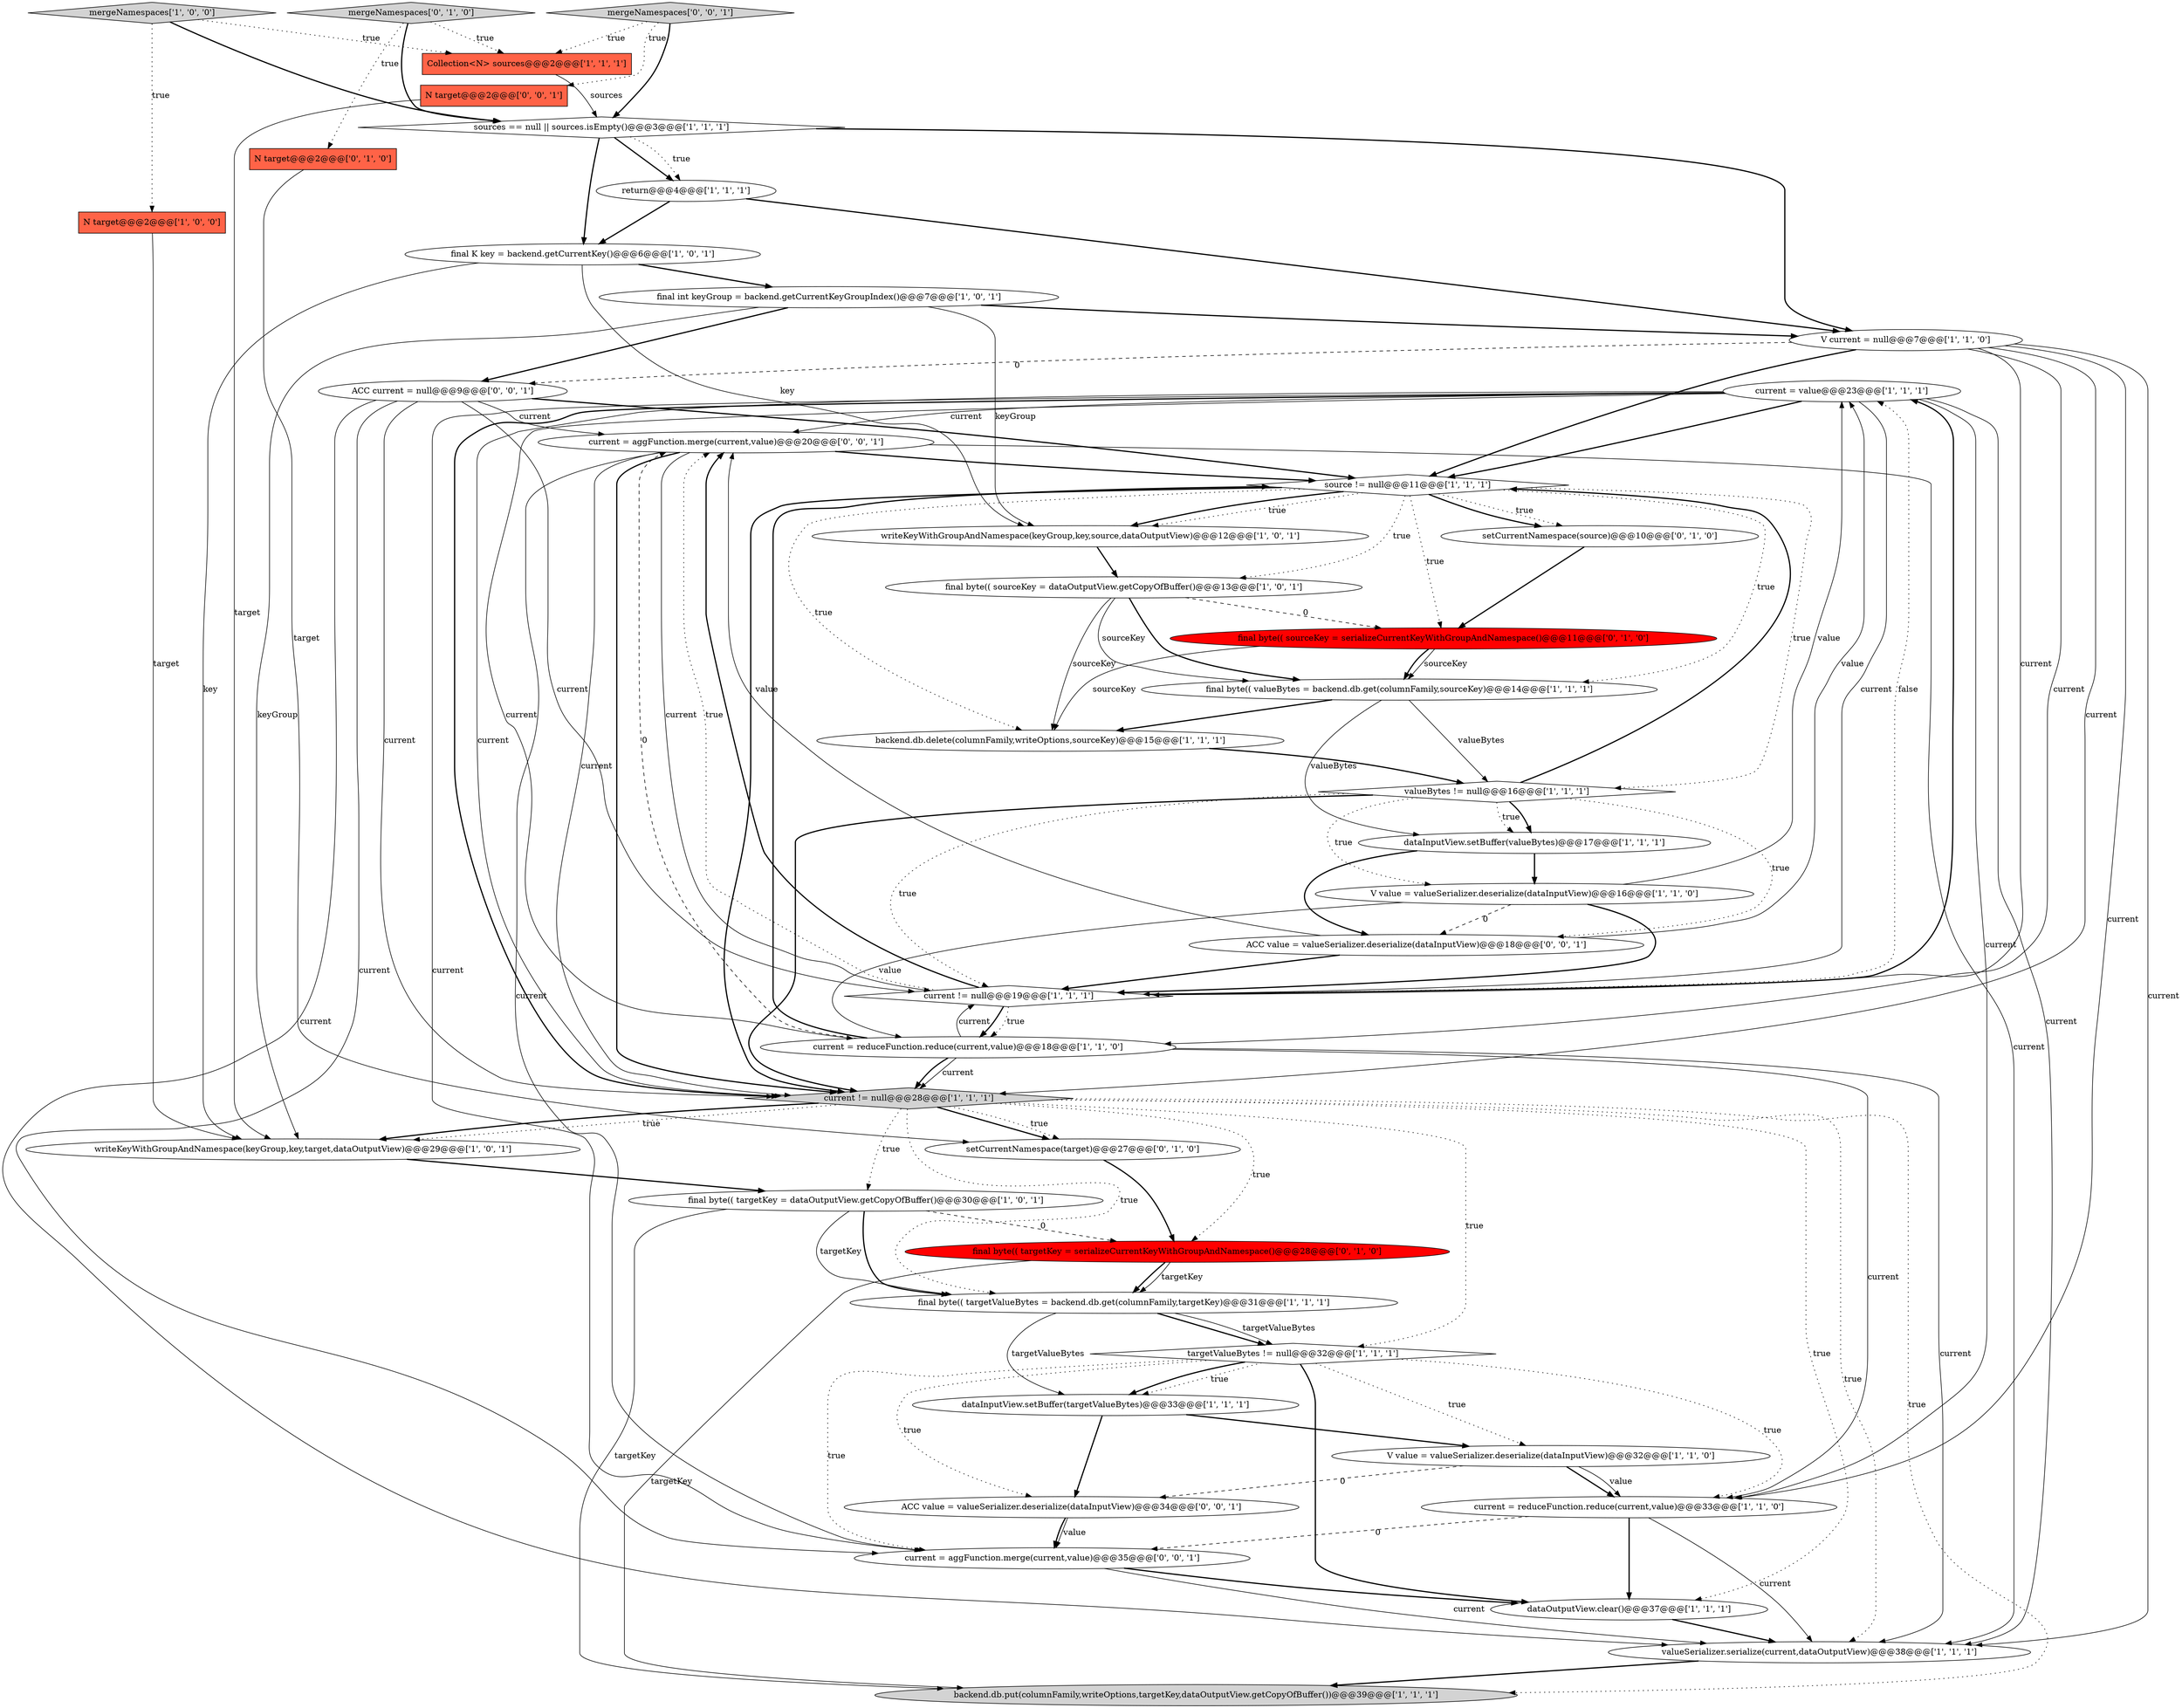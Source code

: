 digraph {
17 [style = filled, label = "current = value@@@23@@@['1', '1', '1']", fillcolor = white, shape = ellipse image = "AAA0AAABBB1BBB"];
35 [style = filled, label = "setCurrentNamespace(source)@@@10@@@['0', '1', '0']", fillcolor = white, shape = ellipse image = "AAA0AAABBB2BBB"];
37 [style = filled, label = "current = aggFunction.merge(current,value)@@@35@@@['0', '0', '1']", fillcolor = white, shape = ellipse image = "AAA0AAABBB3BBB"];
28 [style = filled, label = "backend.db.delete(columnFamily,writeOptions,sourceKey)@@@15@@@['1', '1', '1']", fillcolor = white, shape = ellipse image = "AAA0AAABBB1BBB"];
27 [style = filled, label = "final K key = backend.getCurrentKey()@@@6@@@['1', '0', '1']", fillcolor = white, shape = ellipse image = "AAA0AAABBB1BBB"];
0 [style = filled, label = "valueSerializer.serialize(current,dataOutputView)@@@38@@@['1', '1', '1']", fillcolor = white, shape = ellipse image = "AAA0AAABBB1BBB"];
25 [style = filled, label = "sources == null || sources.isEmpty()@@@3@@@['1', '1', '1']", fillcolor = white, shape = diamond image = "AAA0AAABBB1BBB"];
15 [style = filled, label = "valueBytes != null@@@16@@@['1', '1', '1']", fillcolor = white, shape = diamond image = "AAA0AAABBB1BBB"];
18 [style = filled, label = "writeKeyWithGroupAndNamespace(keyGroup,key,target,dataOutputView)@@@29@@@['1', '0', '1']", fillcolor = white, shape = ellipse image = "AAA0AAABBB1BBB"];
3 [style = filled, label = "dataInputView.setBuffer(valueBytes)@@@17@@@['1', '1', '1']", fillcolor = white, shape = ellipse image = "AAA0AAABBB1BBB"];
8 [style = filled, label = "backend.db.put(columnFamily,writeOptions,targetKey,dataOutputView.getCopyOfBuffer())@@@39@@@['1', '1', '1']", fillcolor = lightgray, shape = ellipse image = "AAA0AAABBB1BBB"];
34 [style = filled, label = "final byte(( targetKey = serializeCurrentKeyWithGroupAndNamespace()@@@28@@@['0', '1', '0']", fillcolor = red, shape = ellipse image = "AAA1AAABBB2BBB"];
31 [style = filled, label = "final byte(( sourceKey = serializeCurrentKeyWithGroupAndNamespace()@@@11@@@['0', '1', '0']", fillcolor = red, shape = ellipse image = "AAA1AAABBB2BBB"];
12 [style = filled, label = "dataInputView.setBuffer(targetValueBytes)@@@33@@@['1', '1', '1']", fillcolor = white, shape = ellipse image = "AAA0AAABBB1BBB"];
33 [style = filled, label = "setCurrentNamespace(target)@@@27@@@['0', '1', '0']", fillcolor = white, shape = ellipse image = "AAA0AAABBB2BBB"];
11 [style = filled, label = "final int keyGroup = backend.getCurrentKeyGroupIndex()@@@7@@@['1', '0', '1']", fillcolor = white, shape = ellipse image = "AAA0AAABBB1BBB"];
36 [style = filled, label = "N target@@@2@@@['0', '0', '1']", fillcolor = tomato, shape = box image = "AAA0AAABBB3BBB"];
6 [style = filled, label = "dataOutputView.clear()@@@37@@@['1', '1', '1']", fillcolor = white, shape = ellipse image = "AAA0AAABBB1BBB"];
21 [style = filled, label = "final byte(( targetKey = dataOutputView.getCopyOfBuffer()@@@30@@@['1', '0', '1']", fillcolor = white, shape = ellipse image = "AAA0AAABBB1BBB"];
26 [style = filled, label = "Collection<N> sources@@@2@@@['1', '1', '1']", fillcolor = tomato, shape = box image = "AAA0AAABBB1BBB"];
42 [style = filled, label = "current = aggFunction.merge(current,value)@@@20@@@['0', '0', '1']", fillcolor = white, shape = ellipse image = "AAA0AAABBB3BBB"];
40 [style = filled, label = "ACC value = valueSerializer.deserialize(dataInputView)@@@34@@@['0', '0', '1']", fillcolor = white, shape = ellipse image = "AAA0AAABBB3BBB"];
14 [style = filled, label = "V value = valueSerializer.deserialize(dataInputView)@@@32@@@['1', '1', '0']", fillcolor = white, shape = ellipse image = "AAA0AAABBB1BBB"];
20 [style = filled, label = "N target@@@2@@@['1', '0', '0']", fillcolor = tomato, shape = box image = "AAA0AAABBB1BBB"];
9 [style = filled, label = "source != null@@@11@@@['1', '1', '1']", fillcolor = white, shape = diamond image = "AAA0AAABBB1BBB"];
41 [style = filled, label = "ACC value = valueSerializer.deserialize(dataInputView)@@@18@@@['0', '0', '1']", fillcolor = white, shape = ellipse image = "AAA0AAABBB3BBB"];
39 [style = filled, label = "mergeNamespaces['0', '0', '1']", fillcolor = lightgray, shape = diamond image = "AAA0AAABBB3BBB"];
23 [style = filled, label = "final byte(( targetValueBytes = backend.db.get(columnFamily,targetKey)@@@31@@@['1', '1', '1']", fillcolor = white, shape = ellipse image = "AAA0AAABBB1BBB"];
30 [style = filled, label = "N target@@@2@@@['0', '1', '0']", fillcolor = tomato, shape = box image = "AAA0AAABBB2BBB"];
32 [style = filled, label = "mergeNamespaces['0', '1', '0']", fillcolor = lightgray, shape = diamond image = "AAA0AAABBB2BBB"];
5 [style = filled, label = "current != null@@@19@@@['1', '1', '1']", fillcolor = white, shape = diamond image = "AAA0AAABBB1BBB"];
19 [style = filled, label = "V value = valueSerializer.deserialize(dataInputView)@@@16@@@['1', '1', '0']", fillcolor = white, shape = ellipse image = "AAA0AAABBB1BBB"];
24 [style = filled, label = "mergeNamespaces['1', '0', '0']", fillcolor = lightgray, shape = diamond image = "AAA0AAABBB1BBB"];
4 [style = filled, label = "final byte(( sourceKey = dataOutputView.getCopyOfBuffer()@@@13@@@['1', '0', '1']", fillcolor = white, shape = ellipse image = "AAA0AAABBB1BBB"];
38 [style = filled, label = "ACC current = null@@@9@@@['0', '0', '1']", fillcolor = white, shape = ellipse image = "AAA0AAABBB3BBB"];
10 [style = filled, label = "return@@@4@@@['1', '1', '1']", fillcolor = white, shape = ellipse image = "AAA0AAABBB1BBB"];
1 [style = filled, label = "current != null@@@28@@@['1', '1', '1']", fillcolor = lightgray, shape = diamond image = "AAA0AAABBB1BBB"];
13 [style = filled, label = "writeKeyWithGroupAndNamespace(keyGroup,key,source,dataOutputView)@@@12@@@['1', '0', '1']", fillcolor = white, shape = ellipse image = "AAA0AAABBB1BBB"];
22 [style = filled, label = "current = reduceFunction.reduce(current,value)@@@33@@@['1', '1', '0']", fillcolor = white, shape = ellipse image = "AAA0AAABBB1BBB"];
7 [style = filled, label = "targetValueBytes != null@@@32@@@['1', '1', '1']", fillcolor = white, shape = diamond image = "AAA0AAABBB1BBB"];
2 [style = filled, label = "V current = null@@@7@@@['1', '1', '0']", fillcolor = white, shape = ellipse image = "AAA0AAABBB1BBB"];
16 [style = filled, label = "current = reduceFunction.reduce(current,value)@@@18@@@['1', '1', '0']", fillcolor = white, shape = ellipse image = "AAA0AAABBB1BBB"];
29 [style = filled, label = "final byte(( valueBytes = backend.db.get(columnFamily,sourceKey)@@@14@@@['1', '1', '1']", fillcolor = white, shape = ellipse image = "AAA0AAABBB1BBB"];
41->5 [style = bold, label=""];
39->36 [style = dotted, label="true"];
9->35 [style = dotted, label="true"];
17->16 [style = solid, label="current"];
16->22 [style = solid, label="current"];
17->9 [style = bold, label=""];
42->9 [style = bold, label=""];
38->0 [style = solid, label="current"];
1->21 [style = dotted, label="true"];
16->1 [style = solid, label="current"];
23->12 [style = solid, label="targetValueBytes"];
9->35 [style = bold, label=""];
34->8 [style = solid, label="targetKey"];
29->3 [style = solid, label="valueBytes"];
1->34 [style = dotted, label="true"];
19->5 [style = bold, label=""];
12->40 [style = bold, label=""];
19->16 [style = solid, label="value"];
1->33 [style = bold, label=""];
17->42 [style = solid, label="current"];
4->29 [style = solid, label="sourceKey"];
3->19 [style = bold, label=""];
17->0 [style = solid, label="current"];
32->30 [style = dotted, label="true"];
16->5 [style = solid, label="current"];
0->8 [style = bold, label=""];
32->25 [style = bold, label=""];
42->37 [style = solid, label="current"];
21->8 [style = solid, label="targetKey"];
1->6 [style = dotted, label="true"];
1->23 [style = dotted, label="true"];
9->15 [style = dotted, label="true"];
25->10 [style = bold, label=""];
38->1 [style = solid, label="current"];
1->0 [style = dotted, label="true"];
17->1 [style = solid, label="current"];
42->1 [style = bold, label=""];
27->18 [style = solid, label="key"];
16->9 [style = bold, label=""];
9->28 [style = dotted, label="true"];
40->37 [style = bold, label=""];
35->31 [style = bold, label=""];
11->13 [style = solid, label="keyGroup"];
27->13 [style = solid, label="key"];
26->25 [style = solid, label="sources"];
7->40 [style = dotted, label="true"];
39->26 [style = dotted, label="true"];
31->29 [style = solid, label="sourceKey"];
14->22 [style = bold, label=""];
9->31 [style = dotted, label="true"];
5->17 [style = dotted, label="false"];
31->29 [style = bold, label=""];
2->9 [style = bold, label=""];
5->17 [style = bold, label=""];
25->2 [style = bold, label=""];
7->12 [style = dotted, label="true"];
1->18 [style = dotted, label="true"];
15->3 [style = dotted, label="true"];
25->27 [style = bold, label=""];
1->33 [style = dotted, label="true"];
15->41 [style = dotted, label="true"];
22->37 [style = dashed, label="0"];
2->22 [style = solid, label="current"];
5->42 [style = dotted, label="true"];
27->11 [style = bold, label=""];
24->26 [style = dotted, label="true"];
42->5 [style = solid, label="current"];
15->9 [style = bold, label=""];
9->13 [style = dotted, label="true"];
7->6 [style = bold, label=""];
12->14 [style = bold, label=""];
1->8 [style = dotted, label="true"];
9->4 [style = dotted, label="true"];
10->2 [style = bold, label=""];
23->7 [style = bold, label=""];
25->10 [style = dotted, label="true"];
39->25 [style = bold, label=""];
7->22 [style = dotted, label="true"];
29->15 [style = solid, label="valueBytes"];
9->1 [style = bold, label=""];
14->40 [style = dashed, label="0"];
4->28 [style = solid, label="sourceKey"];
22->6 [style = bold, label=""];
19->17 [style = solid, label="value"];
21->23 [style = bold, label=""];
15->5 [style = dotted, label="true"];
2->0 [style = solid, label="current"];
17->1 [style = bold, label=""];
21->34 [style = dashed, label="0"];
16->42 [style = dashed, label="0"];
17->22 [style = solid, label="current"];
38->9 [style = bold, label=""];
22->0 [style = solid, label="current"];
4->29 [style = bold, label=""];
42->1 [style = solid, label="current"];
15->3 [style = bold, label=""];
41->42 [style = solid, label="value"];
19->41 [style = dashed, label="0"];
20->18 [style = solid, label="target"];
5->16 [style = bold, label=""];
16->1 [style = bold, label=""];
2->5 [style = solid, label="current"];
37->0 [style = solid, label="current"];
24->25 [style = bold, label=""];
3->41 [style = bold, label=""];
24->20 [style = dotted, label="true"];
5->16 [style = dotted, label="true"];
21->23 [style = solid, label="targetKey"];
34->23 [style = bold, label=""];
16->0 [style = solid, label="current"];
18->21 [style = bold, label=""];
15->1 [style = bold, label=""];
11->18 [style = solid, label="keyGroup"];
40->37 [style = solid, label="value"];
2->1 [style = solid, label="current"];
9->29 [style = dotted, label="true"];
28->15 [style = bold, label=""];
11->38 [style = bold, label=""];
7->12 [style = bold, label=""];
42->0 [style = solid, label="current"];
14->22 [style = solid, label="value"];
10->27 [style = bold, label=""];
41->17 [style = solid, label="value"];
4->31 [style = dashed, label="0"];
1->18 [style = bold, label=""];
6->0 [style = bold, label=""];
34->23 [style = solid, label="targetKey"];
37->6 [style = bold, label=""];
2->16 [style = solid, label="current"];
2->38 [style = dashed, label="0"];
11->2 [style = bold, label=""];
7->37 [style = dotted, label="true"];
1->7 [style = dotted, label="true"];
29->28 [style = bold, label=""];
30->33 [style = solid, label="target"];
38->37 [style = solid, label="current"];
38->42 [style = solid, label="current"];
15->19 [style = dotted, label="true"];
17->37 [style = solid, label="current"];
23->7 [style = solid, label="targetValueBytes"];
17->5 [style = solid, label="current"];
32->26 [style = dotted, label="true"];
36->18 [style = solid, label="target"];
5->42 [style = bold, label=""];
33->34 [style = bold, label=""];
31->28 [style = solid, label="sourceKey"];
13->4 [style = bold, label=""];
9->13 [style = bold, label=""];
38->5 [style = solid, label="current"];
7->14 [style = dotted, label="true"];
}
